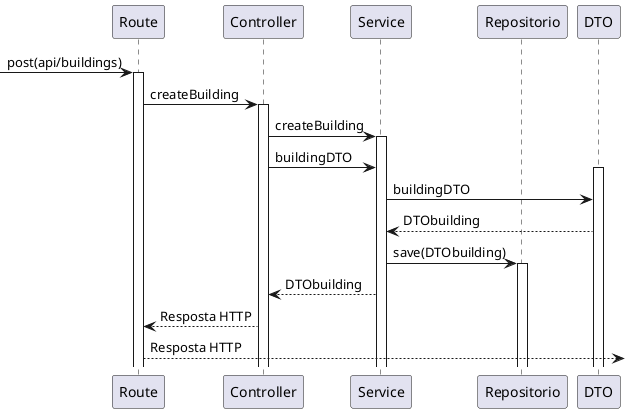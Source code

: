 @startuml US150

participant "Route" as Route
participant "Controller" as Controller
participant "Service" as Service
participant "Repositorio" as Repositorio
participant "DTO" as DTO

-> Route : post(api/buildings)
activate Route
Route -> Controller : createBuilding
activate Controller
Controller -> Service : createBuilding
activate Service
Controller -> Service : buildingDTO
activate DTO
Service -> DTO : buildingDTO
DTO --> Service : DTObuilding
Service -> Repositorio : save(DTObuilding)
activate Repositorio
Service --> Controller : DTObuilding
Controller--> Route : Resposta HTTP
Route --> : Resposta HTTP

@enduml
